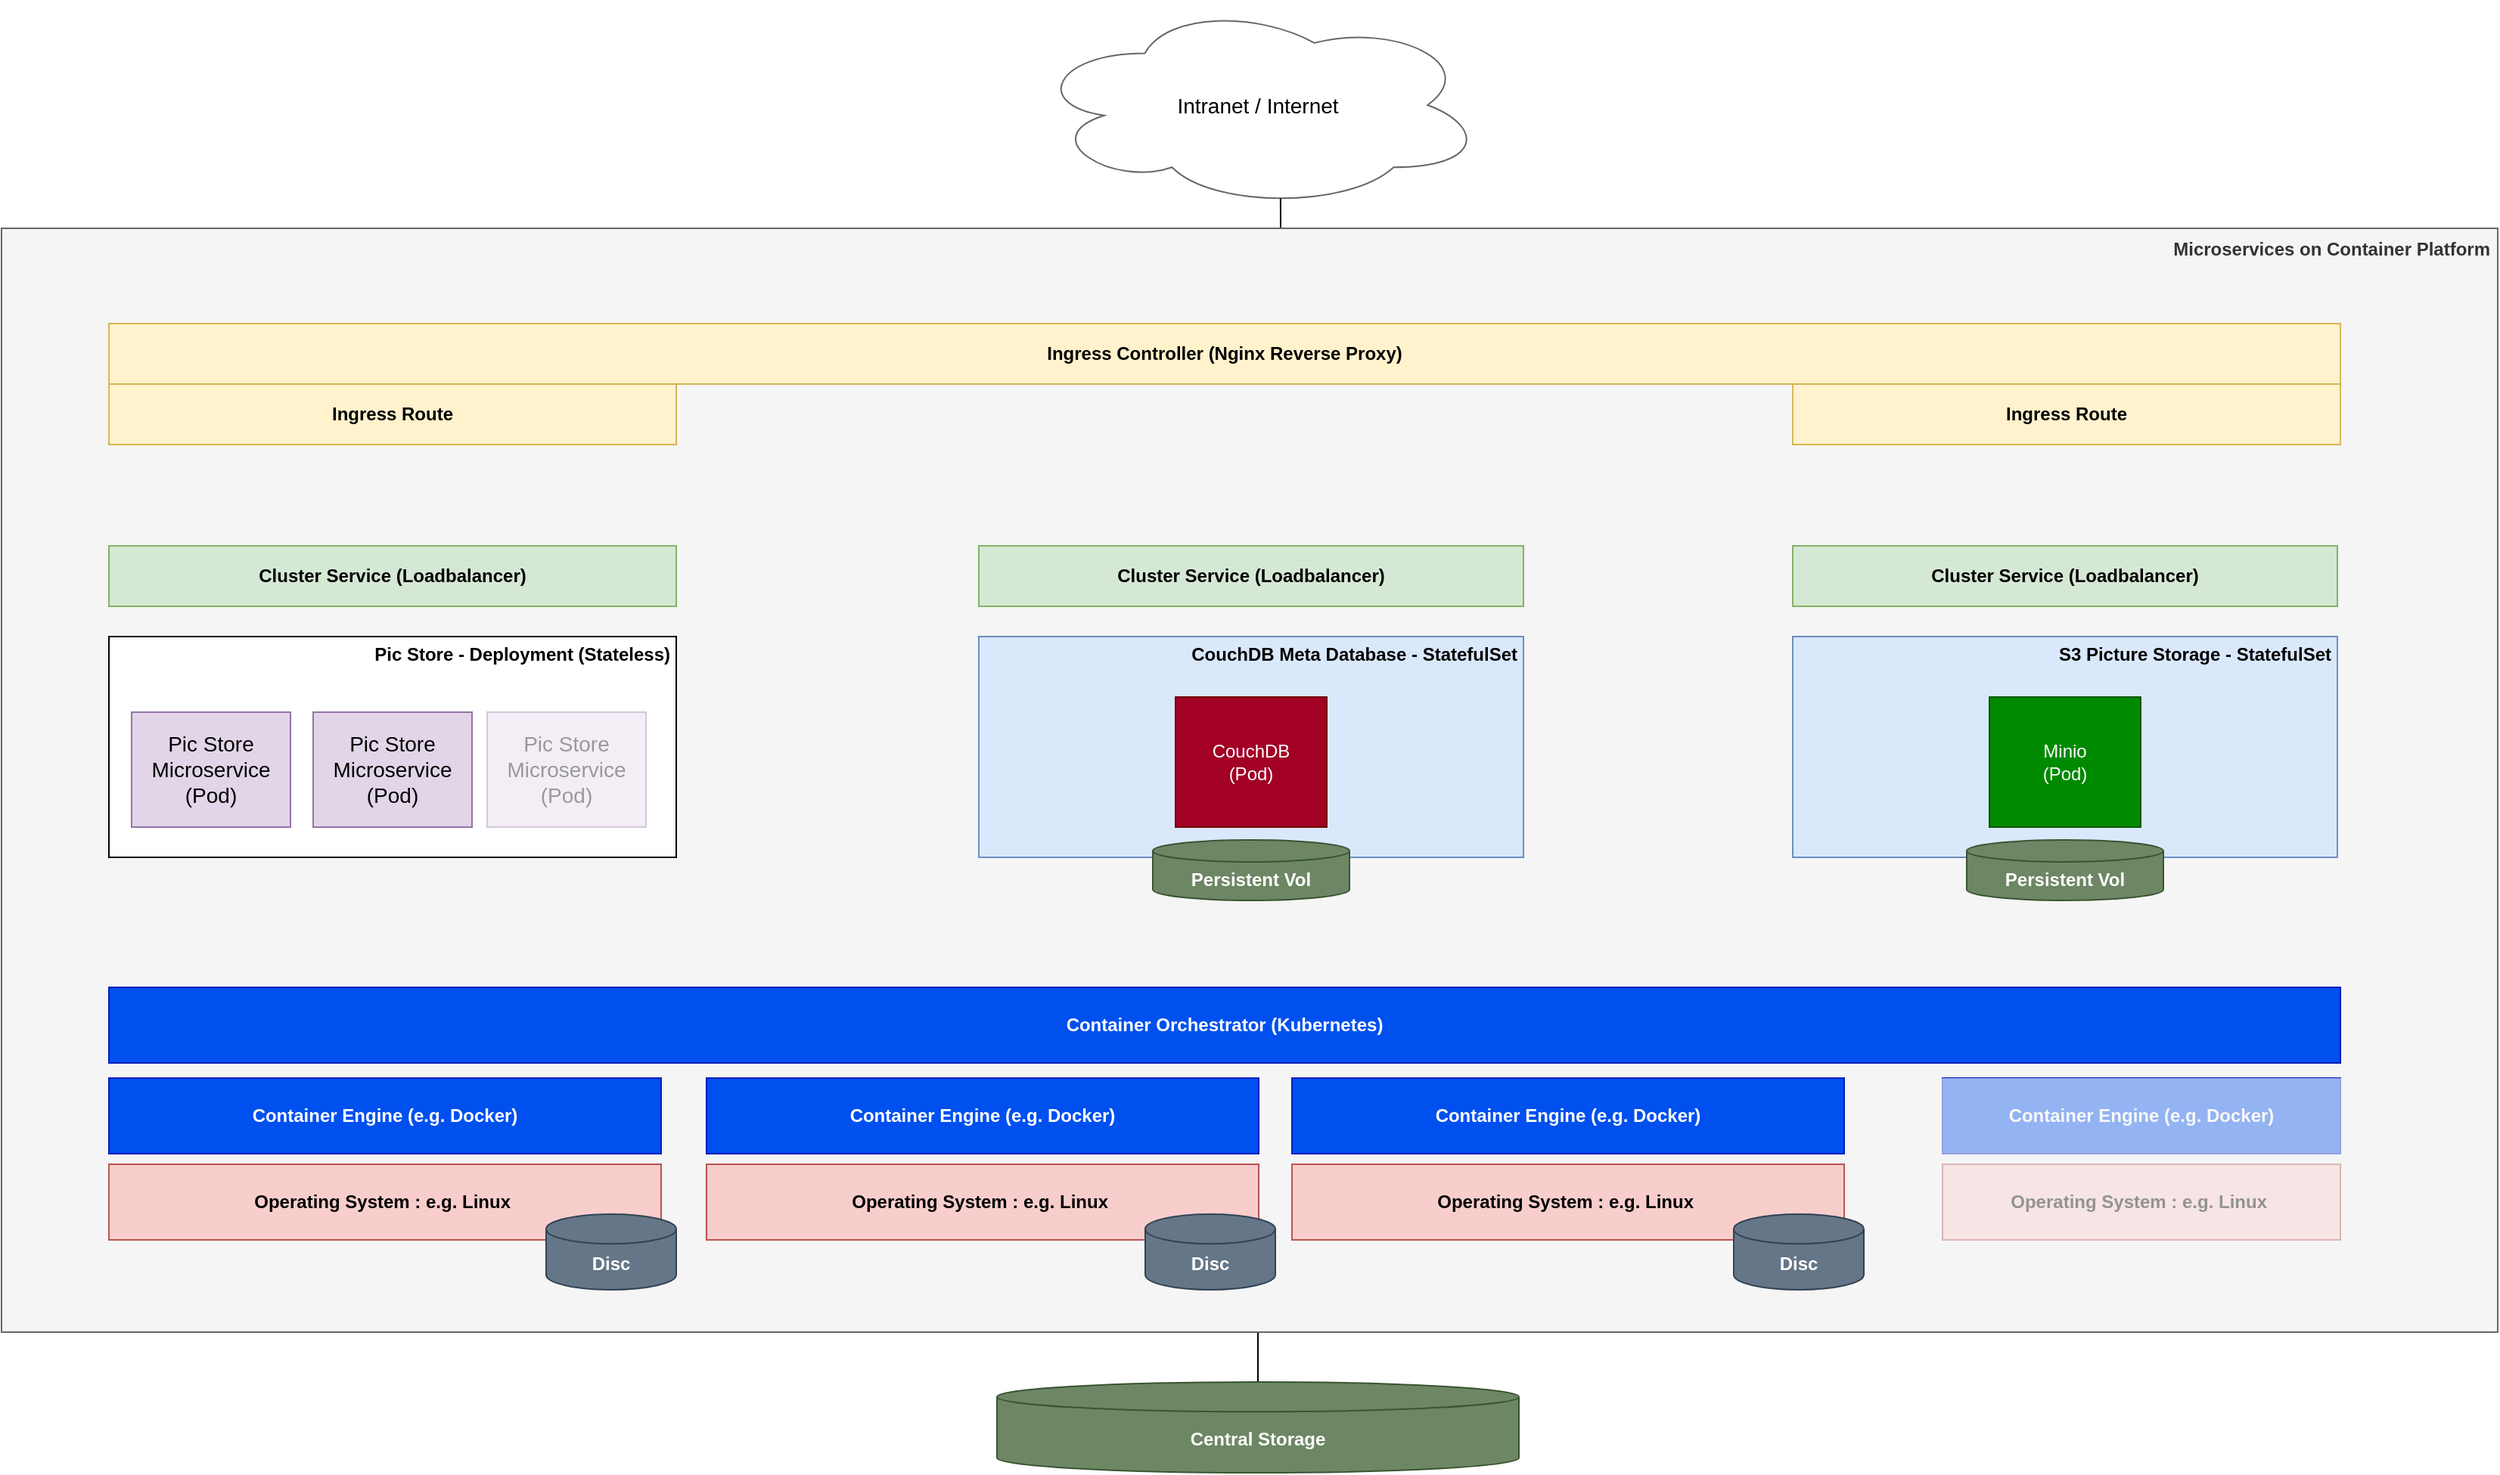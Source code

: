 <mxfile version="20.2.3" type="device"><diagram id="tbhqRjgyyjguSo7D6HIs" name="Seite-1"><mxGraphModel dx="1996" dy="1191" grid="1" gridSize="10" guides="1" tooltips="1" connect="1" arrows="1" fold="1" page="1" pageScale="1" pageWidth="1169" pageHeight="827" math="0" shadow="0"><root><mxCell id="0"/><mxCell id="1" parent="0"/><mxCell id="Fr0dbnks2_9xMpZV4nHR-57" style="edgeStyle=orthogonalEdgeStyle;rounded=0;orthogonalLoop=1;jettySize=auto;html=1;exitX=0.5;exitY=0;exitDx=0;exitDy=0;entryX=0.55;entryY=0.95;entryDx=0;entryDy=0;entryPerimeter=0;fontColor=#000;endArrow=none;endFill=0;" parent="1" source="Fr0dbnks2_9xMpZV4nHR-2" target="Fr0dbnks2_9xMpZV4nHR-56" edge="1"><mxGeometry relative="1" as="geometry"/></mxCell><mxCell id="Fr0dbnks2_9xMpZV4nHR-59" style="edgeStyle=orthogonalEdgeStyle;rounded=0;orthogonalLoop=1;jettySize=auto;html=1;exitX=0.5;exitY=1;exitDx=0;exitDy=0;entryX=0.5;entryY=0;entryDx=0;entryDy=0;entryPerimeter=0;fontColor=#000;endArrow=none;endFill=0;" parent="1" source="Fr0dbnks2_9xMpZV4nHR-2" target="Fr0dbnks2_9xMpZV4nHR-21" edge="1"><mxGeometry relative="1" as="geometry"/></mxCell><mxCell id="Fr0dbnks2_9xMpZV4nHR-2" value="Microservices on Container Platform" style="rounded=0;whiteSpace=wrap;html=1;fillColor=#f5f5f5;fontColor=#333333;strokeColor=#666666;fontStyle=1;align=right;verticalAlign=top;spacingRight=3;" parent="1" vertex="1"><mxGeometry x="34" y="280" width="1650" height="730" as="geometry"/></mxCell><mxCell id="Fr0dbnks2_9xMpZV4nHR-3" value="Container Engine (e.g. Docker)" style="rounded=0;whiteSpace=wrap;html=1;fontSize=12;fillColor=#0050ef;strokeColor=#001DBC;fontStyle=1;fontColor=#ffffff;" parent="1" vertex="1"><mxGeometry x="105" y="842" width="365" height="50" as="geometry"/></mxCell><mxCell id="Fr0dbnks2_9xMpZV4nHR-4" value="Operating System : e.g. Linux&amp;nbsp;" style="rounded=0;whiteSpace=wrap;html=1;fontSize=12;fillColor=#f8cecc;strokeColor=#b85450;fontStyle=1" parent="1" vertex="1"><mxGeometry x="105" y="899" width="365" height="50" as="geometry"/></mxCell><mxCell id="Fr0dbnks2_9xMpZV4nHR-5" value="Container Engine (e.g. Docker)" style="rounded=0;whiteSpace=wrap;html=1;fontSize=12;fillColor=#0050ef;strokeColor=#001DBC;fontStyle=1;fontColor=#ffffff;" parent="1" vertex="1"><mxGeometry x="500" y="842" width="365" height="50" as="geometry"/></mxCell><mxCell id="Fr0dbnks2_9xMpZV4nHR-6" value="Operating System : e.g. Linux&amp;nbsp;" style="rounded=0;whiteSpace=wrap;html=1;fontSize=12;fillColor=#f8cecc;strokeColor=#b85450;fontStyle=1" parent="1" vertex="1"><mxGeometry x="500" y="899" width="365" height="50" as="geometry"/></mxCell><mxCell id="Fr0dbnks2_9xMpZV4nHR-7" value="Container Engine (e.g. Docker)" style="rounded=0;whiteSpace=wrap;html=1;fontSize=12;fillColor=#0050ef;strokeColor=#001DBC;fontStyle=1;fontColor=#ffffff;" parent="1" vertex="1"><mxGeometry x="887" y="842" width="365" height="50" as="geometry"/></mxCell><mxCell id="Fr0dbnks2_9xMpZV4nHR-8" value="Operating System : e.g. Linux&amp;nbsp;" style="rounded=0;whiteSpace=wrap;html=1;fontSize=12;fillColor=#f8cecc;strokeColor=#b85450;fontStyle=1" parent="1" vertex="1"><mxGeometry x="887" y="899" width="365" height="50" as="geometry"/></mxCell><mxCell id="Fr0dbnks2_9xMpZV4nHR-9" value="Container Engine (e.g. Docker)" style="rounded=0;whiteSpace=wrap;html=1;fontSize=12;fillColor=#0050ef;strokeColor=#001DBC;fontStyle=1;fontColor=#ffffff;" parent="1" vertex="1"><mxGeometry x="1317" y="842" width="263" height="50" as="geometry"/></mxCell><mxCell id="Fr0dbnks2_9xMpZV4nHR-10" value="Operating System : e.g. Linux&amp;nbsp;" style="rounded=0;whiteSpace=wrap;html=1;fontSize=12;fillColor=#f8cecc;strokeColor=#b85450;fontStyle=1" parent="1" vertex="1"><mxGeometry x="1317" y="899" width="263" height="50" as="geometry"/></mxCell><mxCell id="Fr0dbnks2_9xMpZV4nHR-11" value="" style="rounded=0;whiteSpace=wrap;html=1;strokeColor=none;opacity=60;fillColor=#f5f5f5;fontColor=#333333;" parent="1" vertex="1"><mxGeometry x="1302" y="842" width="308" height="125" as="geometry"/></mxCell><mxCell id="Fr0dbnks2_9xMpZV4nHR-12" value="Container Orchestrator (Kubernetes)" style="rounded=0;whiteSpace=wrap;html=1;fontSize=12;fillColor=#0050ef;strokeColor=#001DBC;fontStyle=1;fontColor=#ffffff;" parent="1" vertex="1"><mxGeometry x="105" y="782" width="1475" height="50" as="geometry"/></mxCell><mxCell id="Fr0dbnks2_9xMpZV4nHR-13" value="Pic Store - Deployment (Stateless)" style="rounded=0;whiteSpace=wrap;html=1;verticalAlign=top;align=right;spacingRight=4;spacing=0;fontStyle=1" parent="1" vertex="1"><mxGeometry x="105" y="550" width="375" height="146" as="geometry"/></mxCell><mxCell id="Fr0dbnks2_9xMpZV4nHR-14" value="Pic Store&lt;br&gt;Microservice&lt;br&gt;(Pod)" style="rounded=0;whiteSpace=wrap;html=1;fontSize=14;fillColor=#e1d5e7;strokeColor=#9673a6;fontStyle=0;" parent="1" vertex="1"><mxGeometry x="120" y="600" width="105" height="76" as="geometry"/></mxCell><mxCell id="Fr0dbnks2_9xMpZV4nHR-15" value="Pic Store&lt;br&gt;Microservice&lt;br&gt;(Pod)" style="rounded=0;whiteSpace=wrap;html=1;fontSize=14;fillColor=#e1d5e7;strokeColor=#9673a6;fontStyle=0;" parent="1" vertex="1"><mxGeometry x="240" y="600" width="105" height="76" as="geometry"/></mxCell><mxCell id="Fr0dbnks2_9xMpZV4nHR-16" value="Pic Store&lt;br&gt;Microservice&lt;br&gt;(Pod)" style="rounded=0;whiteSpace=wrap;html=1;fontSize=14;fillColor=#e1d5e7;strokeColor=#9673a6;fontStyle=0;" parent="1" vertex="1"><mxGeometry x="355" y="600" width="105" height="76" as="geometry"/></mxCell><mxCell id="Fr0dbnks2_9xMpZV4nHR-17" value="" style="rounded=0;whiteSpace=wrap;html=1;strokeColor=none;opacity=60;" parent="1" vertex="1"><mxGeometry x="348.5" y="591.5" width="118" height="93" as="geometry"/></mxCell><mxCell id="Fr0dbnks2_9xMpZV4nHR-18" value="Disc" style="shape=cylinder3;whiteSpace=wrap;html=1;boundedLbl=1;backgroundOutline=1;size=9.815;fontSize=12;fillColor=#647687;strokeColor=#314354;fontStyle=1;fontColor=#ffffff;" parent="1" vertex="1"><mxGeometry x="394" y="932" width="86" height="50" as="geometry"/></mxCell><mxCell id="Fr0dbnks2_9xMpZV4nHR-19" value="Disc" style="shape=cylinder3;whiteSpace=wrap;html=1;boundedLbl=1;backgroundOutline=1;size=9.815;fontSize=12;fillColor=#647687;strokeColor=#314354;fontStyle=1;fontColor=#ffffff;" parent="1" vertex="1"><mxGeometry x="790" y="932" width="86" height="50" as="geometry"/></mxCell><mxCell id="Fr0dbnks2_9xMpZV4nHR-20" value="Disc" style="shape=cylinder3;whiteSpace=wrap;html=1;boundedLbl=1;backgroundOutline=1;size=9.815;fontSize=12;fillColor=#647687;strokeColor=#314354;fontStyle=1;fontColor=#ffffff;" parent="1" vertex="1"><mxGeometry x="1179" y="932" width="86" height="50" as="geometry"/></mxCell><mxCell id="Fr0dbnks2_9xMpZV4nHR-21" value="Central Storage" style="shape=cylinder3;whiteSpace=wrap;html=1;boundedLbl=1;backgroundOutline=1;size=9.815;fontSize=12;fillColor=#6d8764;strokeColor=#3A5431;fontStyle=1;fontColor=#ffffff;" parent="1" vertex="1"><mxGeometry x="692" y="1043" width="345" height="60" as="geometry"/></mxCell><mxCell id="Fr0dbnks2_9xMpZV4nHR-33" value="Cluster Service (Loadbalancer)" style="rounded=0;whiteSpace=wrap;html=1;fontSize=12;fillColor=#d5e8d4;strokeColor=#82b366;fontStyle=1" parent="1" vertex="1"><mxGeometry x="105" y="490" width="375" height="40" as="geometry"/></mxCell><mxCell id="Fr0dbnks2_9xMpZV4nHR-37" value="S3 Picture Storage - StatefulSet" style="rounded=0;whiteSpace=wrap;html=1;verticalAlign=top;align=right;spacingRight=4;fillColor=#dae8fc;strokeColor=#6c8ebf;spacing=0;fontStyle=1" parent="1" vertex="1"><mxGeometry x="1218" y="550" width="360" height="146" as="geometry"/></mxCell><mxCell id="Fr0dbnks2_9xMpZV4nHR-38" value="Minio&lt;br&gt;(Pod)" style="rounded=0;whiteSpace=wrap;html=1;fillColor=#008a00;strokeColor=#005700;fontColor=#ffffff;" parent="1" vertex="1"><mxGeometry x="1348" y="590" width="100" height="86" as="geometry"/></mxCell><mxCell id="Fr0dbnks2_9xMpZV4nHR-22" value="Persistent Vol" style="shape=cylinder3;whiteSpace=wrap;html=1;boundedLbl=1;backgroundOutline=1;size=7.248;fontSize=12;fillColor=#6d8764;strokeColor=#3A5431;fontStyle=1;fontColor=#ffffff;" parent="1" vertex="1"><mxGeometry x="1333" y="684.5" width="130" height="40" as="geometry"/></mxCell><mxCell id="Fr0dbnks2_9xMpZV4nHR-45" value="Cluster Service (Loadbalancer)" style="rounded=0;whiteSpace=wrap;html=1;fontSize=12;fillColor=#d5e8d4;strokeColor=#82b366;fontStyle=1" parent="1" vertex="1"><mxGeometry x="1218" y="490" width="360" height="40" as="geometry"/></mxCell><mxCell id="Fr0dbnks2_9xMpZV4nHR-52" value="Ingress Route" style="rounded=0;whiteSpace=wrap;html=1;fontSize=12;fillColor=#fff2cc;strokeColor=#d6b656;fontStyle=1" parent="1" vertex="1"><mxGeometry x="105" y="383" width="375" height="40" as="geometry"/></mxCell><mxCell id="Fr0dbnks2_9xMpZV4nHR-55" value="Ingress Controller (Nginx Reverse Proxy)" style="rounded=0;whiteSpace=wrap;html=1;fontSize=12;fillColor=#fff2cc;strokeColor=#d6b656;fontStyle=1" parent="1" vertex="1"><mxGeometry x="105" y="343" width="1475" height="40" as="geometry"/></mxCell><mxCell id="Fr0dbnks2_9xMpZV4nHR-56" value="Intranet / Internet" style="ellipse;shape=cloud;whiteSpace=wrap;html=1;fontColor=#000;opacity=60;fontSize=14;" parent="1" vertex="1"><mxGeometry x="715" y="130" width="299" height="137" as="geometry"/></mxCell><mxCell id="SNMR_UwgXbEy6VC0dlWU-1" value="CouchDB Meta Database - StatefulSet" style="rounded=0;whiteSpace=wrap;html=1;verticalAlign=top;align=right;spacingRight=4;fillColor=#dae8fc;strokeColor=#6c8ebf;spacing=0;fontStyle=1" vertex="1" parent="1"><mxGeometry x="680" y="550" width="360" height="146" as="geometry"/></mxCell><mxCell id="SNMR_UwgXbEy6VC0dlWU-2" value="CouchDB&lt;br&gt;(Pod)" style="rounded=0;whiteSpace=wrap;html=1;fillColor=#a20025;strokeColor=#6F0000;fontColor=#ffffff;" vertex="1" parent="1"><mxGeometry x="810" y="590" width="100" height="86" as="geometry"/></mxCell><mxCell id="SNMR_UwgXbEy6VC0dlWU-3" value="Persistent Vol" style="shape=cylinder3;whiteSpace=wrap;html=1;boundedLbl=1;backgroundOutline=1;size=7.248;fontSize=12;fillColor=#6d8764;strokeColor=#3A5431;fontStyle=1;fontColor=#ffffff;" vertex="1" parent="1"><mxGeometry x="795" y="684.5" width="130" height="40" as="geometry"/></mxCell><mxCell id="SNMR_UwgXbEy6VC0dlWU-4" value="Cluster Service (Loadbalancer)" style="rounded=0;whiteSpace=wrap;html=1;fontSize=12;fillColor=#d5e8d4;strokeColor=#82b366;fontStyle=1" vertex="1" parent="1"><mxGeometry x="680" y="490" width="360" height="40" as="geometry"/></mxCell><mxCell id="SNMR_UwgXbEy6VC0dlWU-5" value="Ingress Route" style="rounded=0;whiteSpace=wrap;html=1;fontSize=12;fillColor=#fff2cc;strokeColor=#d6b656;fontStyle=1" vertex="1" parent="1"><mxGeometry x="1218" y="383" width="362" height="40" as="geometry"/></mxCell></root></mxGraphModel></diagram></mxfile>